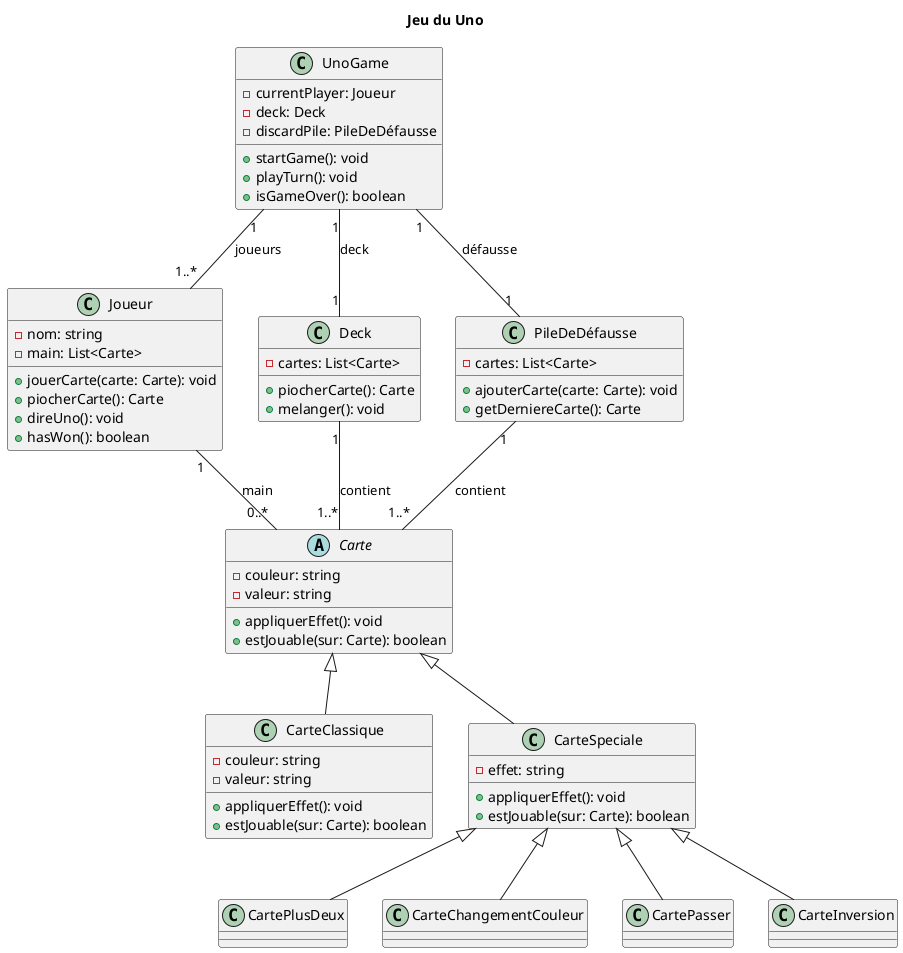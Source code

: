 @startuml
title Jeu du Uno

' Classe principale qui gère le jeu
class UnoGame {
  + startGame(): void
  + playTurn(): void
  + isGameOver(): boolean
  - currentPlayer: Joueur
  - deck: Deck
  - discardPile: PileDeDéfausse
}

' Classe représentant les joueurs
class Joueur {
  + jouerCarte(carte: Carte): void
  + piocherCarte(): Carte
  + direUno(): void
  + hasWon(): boolean
  - nom: string
  - main: List<Carte>
}

' Classe représentant le deck de cartes
class Deck {
  + piocherCarte(): Carte
  + melanger(): void
  - cartes: List<Carte>
}

' Classe représentant la pile de défausse
class PileDeDéfausse {
  + ajouterCarte(carte: Carte): void
  + getDerniereCarte(): Carte
  - cartes: List<Carte>
}

' Classe de la carte (abstraite)
abstract class Carte {
  + appliquerEffet(): void
  + estJouable(sur: Carte): boolean
  - couleur: string
  - valeur: string
}

' Sous-classes des cartes de couleurs et des cartes spéciales
class CarteClassique {
  + appliquerEffet(): void
  + estJouable(sur: Carte): boolean
  - couleur: string
  - valeur: string
}

class CarteSpeciale {
  + appliquerEffet(): void
  + estJouable(sur: Carte): boolean
  - effet: string
}

' Sous-classes des cartes spéciales
CarteSpeciale <|-- CartePlusDeux
CarteSpeciale <|-- CarteChangementCouleur
CarteSpeciale <|-- CartePasser
CarteSpeciale <|-- CarteInversion

' Relations entre les classes
UnoGame "1" -- "1..*" Joueur : joueurs
UnoGame "1" -- "1" Deck : deck
UnoGame "1" -- "1" PileDeDéfausse : défausse
Deck "1" -- "1..*" Carte : contient
PileDeDéfausse "1" -- "1..*" Carte : contient
Joueur "1" -- "0..*" Carte : main
Carte <|-- CarteClassique
Carte <|-- CarteSpeciale

@enduml
